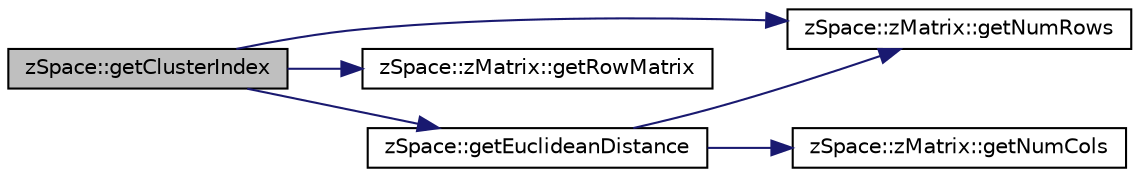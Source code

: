 digraph "zSpace::getClusterIndex"
{
 // LATEX_PDF_SIZE
  edge [fontname="Helvetica",fontsize="10",labelfontname="Helvetica",labelfontsize="10"];
  node [fontname="Helvetica",fontsize="10",shape=record];
  rankdir="LR";
  Node0 [label="zSpace::getClusterIndex",height=0.2,width=0.4,color="black", fillcolor="grey75", style="filled", fontcolor="black",tooltip="This method computes the cluster index based on the least euclidean distance between input data point..."];
  Node0 -> Node1 [color="midnightblue",fontsize="10",style="solid",fontname="Helvetica"];
  Node1 [label="zSpace::zMatrix::getNumRows",height=0.2,width=0.4,color="black", fillcolor="white", style="filled",URL="$classz_space_1_1z_matrix.html#ae85a1183dc320f27fca7608431d5c4f5",tooltip="This method gets the number of rows in the matrix."];
  Node0 -> Node2 [color="midnightblue",fontsize="10",style="solid",fontname="Helvetica"];
  Node2 [label="zSpace::zMatrix::getRowMatrix",height=0.2,width=0.4,color="black", fillcolor="white", style="filled",URL="$classz_space_1_1z_matrix.html#afc19cd171ad3a864b558d42a9e9d768f",tooltip="This method gets the row matrix at the input row index."];
  Node0 -> Node3 [color="midnightblue",fontsize="10",style="solid",fontname="Helvetica"];
  Node3 [label="zSpace::getEuclideanDistance",height=0.2,width=0.4,color="black", fillcolor="white", style="filled",URL="$group__z_vector_matrix_utilities.html#gad0dc5e9ef764c2c6bc1eed4ed1b1c247",tooltip="This method computes the euclidean distance between two input row matricies. The number of columns of..."];
  Node3 -> Node4 [color="midnightblue",fontsize="10",style="solid",fontname="Helvetica"];
  Node4 [label="zSpace::zMatrix::getNumCols",height=0.2,width=0.4,color="black", fillcolor="white", style="filled",URL="$classz_space_1_1z_matrix.html#a9f99bbcdb6224e24488e8e01d51937be",tooltip="This method gets the number of columns in the matrix."];
  Node3 -> Node1 [color="midnightblue",fontsize="10",style="solid",fontname="Helvetica"];
}
